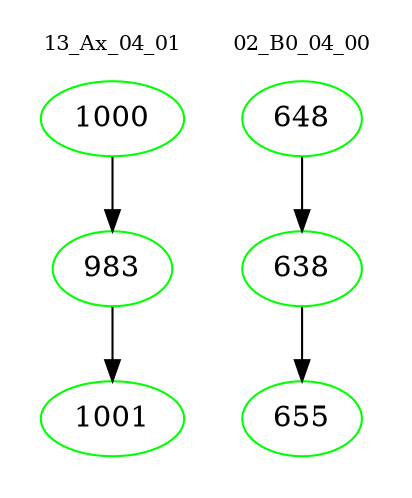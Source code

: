digraph{
subgraph cluster_0 {
color = white
label = "13_Ax_04_01";
fontsize=10;
T0_1000 [label="1000", color="green"]
T0_1000 -> T0_983 [color="black"]
T0_983 [label="983", color="green"]
T0_983 -> T0_1001 [color="black"]
T0_1001 [label="1001", color="green"]
}
subgraph cluster_1 {
color = white
label = "02_B0_04_00";
fontsize=10;
T1_648 [label="648", color="green"]
T1_648 -> T1_638 [color="black"]
T1_638 [label="638", color="green"]
T1_638 -> T1_655 [color="black"]
T1_655 [label="655", color="green"]
}
}
